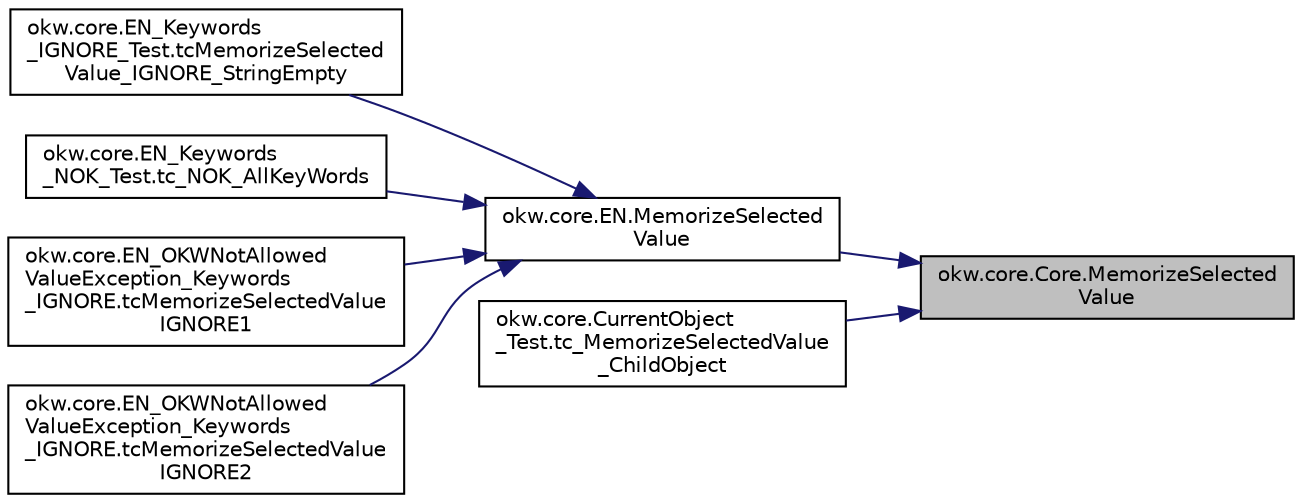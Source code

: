 digraph "okw.core.Core.MemorizeSelectedValue"
{
 // INTERACTIVE_SVG=YES
 // LATEX_PDF_SIZE
  edge [fontname="Helvetica",fontsize="10",labelfontname="Helvetica",labelfontsize="10"];
  node [fontname="Helvetica",fontsize="10",shape=record];
  rankdir="RL";
  Node1283 [label="okw.core.Core.MemorizeSelected\lValue",height=0.2,width=0.4,color="black", fillcolor="grey75", style="filled", fontcolor="black",tooltip="Keine Beschreibung zu \"MemorizeSelectedValue\" verfügbar."];
  Node1283 -> Node1284 [dir="back",color="midnightblue",fontsize="10",style="solid",fontname="Helvetica"];
  Node1284 [label="okw.core.EN.MemorizeSelected\lValue",height=0.2,width=0.4,color="black", fillcolor="white", style="filled",URL="$classokw_1_1core_1_1_e_n.html#a1f6ef2b7affb30444c6ecee001778615",tooltip="Keine Beschreibung zu \"MemorizeSelectedValue\" verfügbar."];
  Node1284 -> Node1285 [dir="back",color="midnightblue",fontsize="10",style="solid",fontname="Helvetica"];
  Node1285 [label="okw.core.EN_Keywords\l_IGNORE_Test.tcMemorizeSelected\lValue_IGNORE_StringEmpty",height=0.2,width=0.4,color="black", fillcolor="white", style="filled",URL="$classokw_1_1core_1_1_e_n___keywords___i_g_n_o_r_e___test.html#a1f44bc2621d061668af9e484602171f7",tooltip=" "];
  Node1284 -> Node1286 [dir="back",color="midnightblue",fontsize="10",style="solid",fontname="Helvetica"];
  Node1286 [label="okw.core.EN_Keywords\l_NOK_Test.tc_NOK_AllKeyWords",height=0.2,width=0.4,color="black", fillcolor="white", style="filled",URL="$classokw_1_1core_1_1_e_n___keywords___n_o_k___test.html#a81a960a2341dfb0e27da7871291c84dc",tooltip="Prüft methoden aufruf für einen einfachen Click."];
  Node1284 -> Node1287 [dir="back",color="midnightblue",fontsize="10",style="solid",fontname="Helvetica"];
  Node1287 [label="okw.core.EN_OKWNotAllowed\lValueException_Keywords\l_IGNORE.tcMemorizeSelectedValue\lIGNORE1",height=0.2,width=0.4,color="black", fillcolor="white", style="filled",URL="$classokw_1_1core_1_1_e_n___o_k_w_not_allowed_value_exception___keywords___i_g_n_o_r_e.html#ae5de04448f8df22f360181da046dbbba",tooltip="Prüft ob \"${IGNORE} \" die Ausnahme okw.exceptions.OKWNotAllowedValueException auslöst."];
  Node1284 -> Node1288 [dir="back",color="midnightblue",fontsize="10",style="solid",fontname="Helvetica"];
  Node1288 [label="okw.core.EN_OKWNotAllowed\lValueException_Keywords\l_IGNORE.tcMemorizeSelectedValue\lIGNORE2",height=0.2,width=0.4,color="black", fillcolor="white", style="filled",URL="$classokw_1_1core_1_1_e_n___o_k_w_not_allowed_value_exception___keywords___i_g_n_o_r_e.html#a17027c80a2f52ef3ad7305a91c331e08",tooltip="Prüft ob \"\"${IGNORE}${TCN}\" die Ausnahme okw.exceptions.OKWNotAllowedValueException auslöst."];
  Node1283 -> Node1289 [dir="back",color="midnightblue",fontsize="10",style="solid",fontname="Helvetica"];
  Node1289 [label="okw.core.CurrentObject\l_Test.tc_MemorizeSelectedValue\l_ChildObject",height=0.2,width=0.4,color="black", fillcolor="white", style="filled",URL="$classokw_1_1core_1_1_current_object___test.html#a8150cc2adcce05ac8c0b7cfbaa489c12",tooltip="Testziel: Prüft den Aufruf der Methode MemorizeSelectedValue( FN, MemKey ) im ChildObject."];
}
